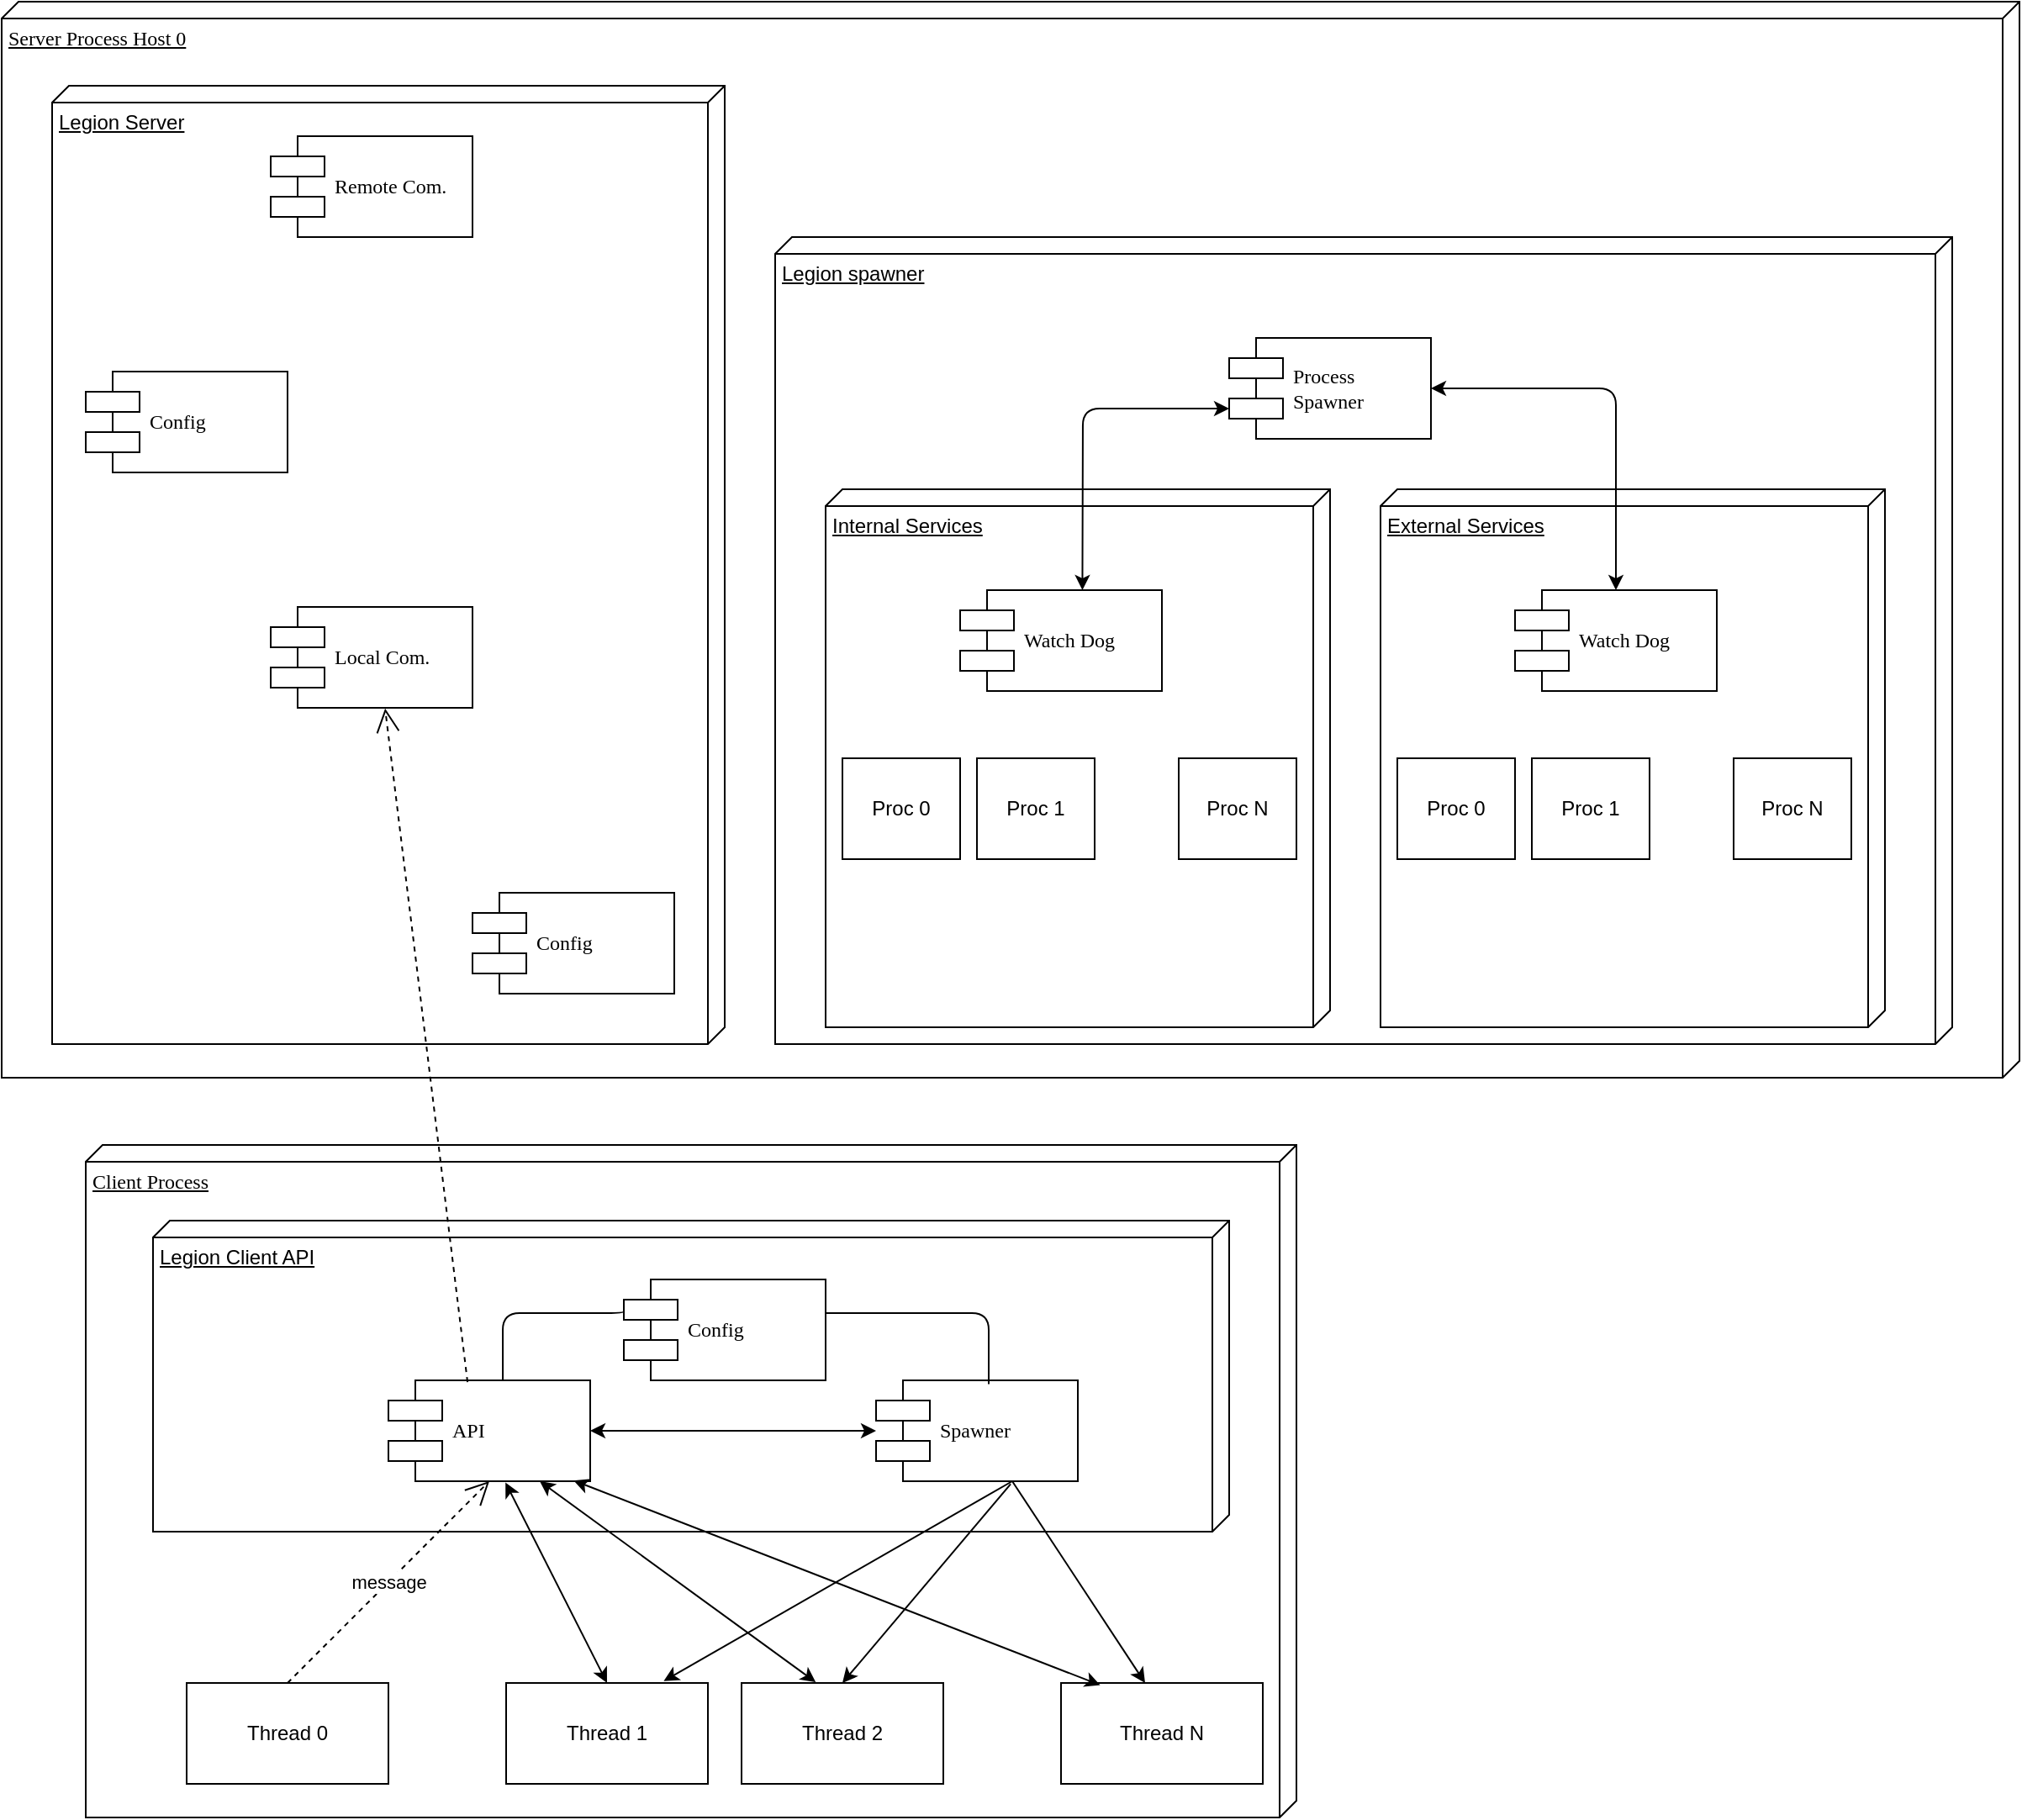 <mxfile version="14.0.4" type="github">
  <diagram name="Page-1" id="5f0bae14-7c28-e335-631c-24af17079c00">
    <mxGraphModel dx="1730" dy="1762" grid="1" gridSize="10" guides="1" tooltips="1" connect="1" arrows="1" fold="1" page="1" pageScale="1" pageWidth="1100" pageHeight="850" background="#ffffff" math="0" shadow="0">
      <root>
        <mxCell id="0" />
        <mxCell id="1" parent="0" />
        <mxCell id="39150e848f15840c-2" value="Server Process Host 0" style="verticalAlign=top;align=left;spacingTop=8;spacingLeft=2;spacingRight=12;shape=cube;size=10;direction=south;fontStyle=4;html=1;rounded=0;shadow=0;comic=0;labelBackgroundColor=none;strokeWidth=1;fontFamily=Verdana;fontSize=12" parent="1" vertex="1">
          <mxGeometry x="40" y="-300" width="1200" height="640" as="geometry" />
        </mxCell>
        <mxCell id="0ii-ccTd-l-h79eg6bcx-12" value="Legion Server" style="verticalAlign=top;align=left;spacingTop=8;spacingLeft=2;spacingRight=12;shape=cube;size=10;direction=south;fontStyle=4;html=1;" vertex="1" parent="1">
          <mxGeometry x="70" y="-250" width="400" height="570" as="geometry" />
        </mxCell>
        <mxCell id="39150e848f15840c-3" value="&lt;div&gt;Client Process&lt;/div&gt;&lt;div&gt;&lt;br&gt;&lt;/div&gt;" style="verticalAlign=top;align=left;spacingTop=8;spacingLeft=2;spacingRight=12;shape=cube;size=10;direction=south;fontStyle=4;html=1;rounded=0;shadow=0;comic=0;labelBackgroundColor=none;strokeWidth=1;fontFamily=Verdana;fontSize=12" parent="1" vertex="1">
          <mxGeometry x="90" y="380" width="720" height="400" as="geometry" />
        </mxCell>
        <mxCell id="Yd3JvetM3iYtgjSBkwo9-7" value="Legion Client API" style="verticalAlign=top;align=left;spacingTop=8;spacingLeft=2;spacingRight=12;shape=cube;size=10;direction=south;fontStyle=4;html=1;" parent="1" vertex="1">
          <mxGeometry x="130" y="425" width="640" height="185" as="geometry" />
        </mxCell>
        <mxCell id="39150e848f15840c-7" value="Local Com." style="shape=component;align=left;spacingLeft=36;rounded=0;shadow=0;comic=0;labelBackgroundColor=none;strokeWidth=1;fontFamily=Verdana;fontSize=12;html=1;" parent="1" vertex="1">
          <mxGeometry x="200" y="60" width="120" height="60" as="geometry" />
        </mxCell>
        <mxCell id="39150e848f15840c-10" value="API" style="shape=component;align=left;spacingLeft=36;rounded=0;shadow=0;comic=0;labelBackgroundColor=none;strokeWidth=1;fontFamily=Verdana;fontSize=12;html=1;" parent="1" vertex="1">
          <mxGeometry x="270" y="520" width="120" height="60" as="geometry" />
        </mxCell>
        <mxCell id="Yd3JvetM3iYtgjSBkwo9-2" value="Config" style="shape=component;align=left;spacingLeft=36;rounded=0;shadow=0;comic=0;labelBackgroundColor=none;strokeWidth=1;fontFamily=Verdana;fontSize=12;html=1;" parent="1" vertex="1">
          <mxGeometry x="410" y="460" width="120" height="60" as="geometry" />
        </mxCell>
        <mxCell id="Yd3JvetM3iYtgjSBkwo9-3" value="Spawner" style="shape=component;align=left;spacingLeft=36;rounded=0;shadow=0;comic=0;labelBackgroundColor=none;strokeWidth=1;fontFamily=Verdana;fontSize=12;html=1;" parent="1" vertex="1">
          <mxGeometry x="560" y="520" width="120" height="60" as="geometry" />
        </mxCell>
        <mxCell id="Yd3JvetM3iYtgjSBkwo9-12" value="message" style="endArrow=open;endSize=12;dashed=1;html=1;exitX=0.5;exitY=0;exitDx=0;exitDy=0;entryX=0.5;entryY=1;entryDx=0;entryDy=0;" parent="1" target="39150e848f15840c-10" edge="1">
          <mxGeometry width="160" relative="1" as="geometry">
            <mxPoint x="210" y="700" as="sourcePoint" />
            <mxPoint x="380" y="640" as="targetPoint" />
          </mxGeometry>
        </mxCell>
        <mxCell id="Yd3JvetM3iYtgjSBkwo9-17" value="" style="endArrow=classic;html=1;entryX=0.781;entryY=-0.019;entryDx=0;entryDy=0;entryPerimeter=0;exitX=0.675;exitY=1;exitDx=0;exitDy=0;exitPerimeter=0;" parent="1" source="Yd3JvetM3iYtgjSBkwo9-3" target="0ii-ccTd-l-h79eg6bcx-3" edge="1">
          <mxGeometry width="50" height="50" relative="1" as="geometry">
            <mxPoint x="870" y="670" as="sourcePoint" />
            <mxPoint x="433.04" y="703" as="targetPoint" />
          </mxGeometry>
        </mxCell>
        <mxCell id="Yd3JvetM3iYtgjSBkwo9-18" value="" style="endArrow=classic;html=1;entryX=0.5;entryY=0;entryDx=0;entryDy=0;exitX=0.667;exitY=1.028;exitDx=0;exitDy=0;exitPerimeter=0;" parent="1" source="Yd3JvetM3iYtgjSBkwo9-3" edge="1">
          <mxGeometry width="50" height="50" relative="1" as="geometry">
            <mxPoint x="642" y="581" as="sourcePoint" />
            <mxPoint x="540" y="700" as="targetPoint" />
          </mxGeometry>
        </mxCell>
        <mxCell id="Yd3JvetM3iYtgjSBkwo9-19" value="" style="endArrow=classic;html=1;entryX=0.5;entryY=0;entryDx=0;entryDy=0;exitX=0.675;exitY=1;exitDx=0;exitDy=0;exitPerimeter=0;" parent="1" source="Yd3JvetM3iYtgjSBkwo9-3" edge="1">
          <mxGeometry width="50" height="50" relative="1" as="geometry">
            <mxPoint x="641.04" y="587" as="sourcePoint" />
            <mxPoint x="720" y="700" as="targetPoint" />
          </mxGeometry>
        </mxCell>
        <mxCell id="Yd3JvetM3iYtgjSBkwo9-20" value="" style="endArrow=classic;startArrow=classic;html=1;" parent="1" source="39150e848f15840c-10" target="Yd3JvetM3iYtgjSBkwo9-3" edge="1">
          <mxGeometry width="50" height="50" relative="1" as="geometry">
            <mxPoint x="460" y="600" as="sourcePoint" />
            <mxPoint x="510" y="550" as="targetPoint" />
          </mxGeometry>
        </mxCell>
        <mxCell id="Yd3JvetM3iYtgjSBkwo9-25" value="" style="endArrow=none;html=1;edgeStyle=orthogonalEdgeStyle;exitX=0.567;exitY=0.007;exitDx=0;exitDy=0;exitPerimeter=0;entryX=0;entryY=0.3;entryDx=0;entryDy=0;" parent="1" source="39150e848f15840c-10" target="Yd3JvetM3iYtgjSBkwo9-2" edge="1">
          <mxGeometry relative="1" as="geometry">
            <mxPoint x="300" y="510" as="sourcePoint" />
            <mxPoint x="460" y="510" as="targetPoint" />
            <Array as="points">
              <mxPoint x="338" y="480" />
              <mxPoint x="410" y="480" />
            </Array>
          </mxGeometry>
        </mxCell>
        <mxCell id="Yd3JvetM3iYtgjSBkwo9-28" value="" style="endArrow=none;html=1;edgeStyle=orthogonalEdgeStyle;exitX=1;exitY=0.333;exitDx=0;exitDy=0;exitPerimeter=0;entryX=0.556;entryY=0.039;entryDx=0;entryDy=0;entryPerimeter=0;" parent="1" source="Yd3JvetM3iYtgjSBkwo9-2" target="Yd3JvetM3iYtgjSBkwo9-3" edge="1">
          <mxGeometry relative="1" as="geometry">
            <mxPoint x="560" y="480" as="sourcePoint" />
            <mxPoint x="720" y="480" as="targetPoint" />
            <Array as="points">
              <mxPoint x="627" y="480" />
              <mxPoint x="627" y="522" />
            </Array>
          </mxGeometry>
        </mxCell>
        <mxCell id="Yd3JvetM3iYtgjSBkwo9-32" value="" style="endArrow=open;endSize=12;dashed=1;html=1;exitX=0.392;exitY=0.017;exitDx=0;exitDy=0;exitPerimeter=0;entryX=0.567;entryY=1.007;entryDx=0;entryDy=0;entryPerimeter=0;" parent="1" source="39150e848f15840c-10" target="39150e848f15840c-7" edge="1">
          <mxGeometry width="160" relative="1" as="geometry">
            <mxPoint x="170" y="290" as="sourcePoint" />
            <mxPoint x="330" y="290" as="targetPoint" />
          </mxGeometry>
        </mxCell>
        <mxCell id="0ii-ccTd-l-h79eg6bcx-2" value="&lt;div&gt;Thread 0&lt;/div&gt;" style="rounded=0;whiteSpace=wrap;html=1;" vertex="1" parent="1">
          <mxGeometry x="150" y="700" width="120" height="60" as="geometry" />
        </mxCell>
        <mxCell id="0ii-ccTd-l-h79eg6bcx-3" value="&lt;div&gt;Thread 1&lt;br&gt;&lt;/div&gt;" style="rounded=0;whiteSpace=wrap;html=1;" vertex="1" parent="1">
          <mxGeometry x="340" y="700" width="120" height="60" as="geometry" />
        </mxCell>
        <mxCell id="0ii-ccTd-l-h79eg6bcx-4" value="&lt;div&gt;Thread 2&lt;br&gt;&lt;/div&gt;" style="rounded=0;whiteSpace=wrap;html=1;" vertex="1" parent="1">
          <mxGeometry x="480" y="700" width="120" height="60" as="geometry" />
        </mxCell>
        <mxCell id="0ii-ccTd-l-h79eg6bcx-5" value="&lt;div&gt;Thread N&lt;br&gt;&lt;/div&gt;" style="rounded=0;whiteSpace=wrap;html=1;" vertex="1" parent="1">
          <mxGeometry x="670" y="700" width="120" height="60" as="geometry" />
        </mxCell>
        <mxCell id="0ii-ccTd-l-h79eg6bcx-7" value="" style="endArrow=classic;startArrow=classic;html=1;exitX=0.5;exitY=0;exitDx=0;exitDy=0;entryX=0.58;entryY=1.012;entryDx=0;entryDy=0;entryPerimeter=0;" edge="1" parent="1" source="0ii-ccTd-l-h79eg6bcx-3" target="39150e848f15840c-10">
          <mxGeometry width="50" height="50" relative="1" as="geometry">
            <mxPoint x="350" y="670" as="sourcePoint" />
            <mxPoint x="400" y="620" as="targetPoint" />
          </mxGeometry>
        </mxCell>
        <mxCell id="0ii-ccTd-l-h79eg6bcx-8" value="" style="endArrow=classic;startArrow=classic;html=1;exitX=0.368;exitY=-0.007;exitDx=0;exitDy=0;exitPerimeter=0;entryX=0.75;entryY=1;entryDx=0;entryDy=0;" edge="1" parent="1" source="0ii-ccTd-l-h79eg6bcx-4" target="39150e848f15840c-10">
          <mxGeometry width="50" height="50" relative="1" as="geometry">
            <mxPoint x="440" y="640" as="sourcePoint" />
            <mxPoint x="490" y="590" as="targetPoint" />
          </mxGeometry>
        </mxCell>
        <mxCell id="0ii-ccTd-l-h79eg6bcx-9" value="" style="endArrow=classic;startArrow=classic;html=1;exitX=0.194;exitY=0.021;exitDx=0;exitDy=0;exitPerimeter=0;entryX=0.918;entryY=0.993;entryDx=0;entryDy=0;entryPerimeter=0;" edge="1" parent="1" source="0ii-ccTd-l-h79eg6bcx-5" target="39150e848f15840c-10">
          <mxGeometry width="50" height="50" relative="1" as="geometry">
            <mxPoint x="490" y="630" as="sourcePoint" />
            <mxPoint x="540" y="580" as="targetPoint" />
          </mxGeometry>
        </mxCell>
        <mxCell id="0ii-ccTd-l-h79eg6bcx-10" value="Config" style="shape=component;align=left;spacingLeft=36;rounded=0;shadow=0;comic=0;labelBackgroundColor=none;strokeWidth=1;fontFamily=Verdana;fontSize=12;html=1;" vertex="1" parent="1">
          <mxGeometry x="90" y="-80" width="120" height="60" as="geometry" />
        </mxCell>
        <mxCell id="0ii-ccTd-l-h79eg6bcx-11" value="Remote Com." style="shape=component;align=left;spacingLeft=36;rounded=0;shadow=0;comic=0;labelBackgroundColor=none;strokeWidth=1;fontFamily=Verdana;fontSize=12;html=1;" vertex="1" parent="1">
          <mxGeometry x="200" y="-220" width="120" height="60" as="geometry" />
        </mxCell>
        <mxCell id="0ii-ccTd-l-h79eg6bcx-13" value="&lt;div&gt;Legion spawner&lt;/div&gt;" style="verticalAlign=top;align=left;spacingTop=8;spacingLeft=2;spacingRight=12;shape=cube;size=10;direction=south;fontStyle=4;html=1;" vertex="1" parent="1">
          <mxGeometry x="500" y="-160" width="700" height="480" as="geometry" />
        </mxCell>
        <mxCell id="0ii-ccTd-l-h79eg6bcx-14" value="Internal Services" style="verticalAlign=top;align=left;spacingTop=8;spacingLeft=2;spacingRight=12;shape=cube;size=10;direction=south;fontStyle=4;html=1;" vertex="1" parent="1">
          <mxGeometry x="530" y="-10" width="300" height="320" as="geometry" />
        </mxCell>
        <mxCell id="0ii-ccTd-l-h79eg6bcx-15" value="External Services" style="verticalAlign=top;align=left;spacingTop=8;spacingLeft=2;spacingRight=12;shape=cube;size=10;direction=south;fontStyle=4;html=1;" vertex="1" parent="1">
          <mxGeometry x="860" y="-10" width="300" height="320" as="geometry" />
        </mxCell>
        <mxCell id="0ii-ccTd-l-h79eg6bcx-16" value="Proc 0" style="rounded=0;whiteSpace=wrap;html=1;" vertex="1" parent="1">
          <mxGeometry x="540" y="150" width="70" height="60" as="geometry" />
        </mxCell>
        <mxCell id="0ii-ccTd-l-h79eg6bcx-17" value="Proc 1" style="rounded=0;whiteSpace=wrap;html=1;" vertex="1" parent="1">
          <mxGeometry x="620" y="150" width="70" height="60" as="geometry" />
        </mxCell>
        <mxCell id="0ii-ccTd-l-h79eg6bcx-18" value="Proc N" style="rounded=0;whiteSpace=wrap;html=1;" vertex="1" parent="1">
          <mxGeometry x="740" y="150" width="70" height="60" as="geometry" />
        </mxCell>
        <mxCell id="0ii-ccTd-l-h79eg6bcx-19" value="Proc 0" style="rounded=0;whiteSpace=wrap;html=1;" vertex="1" parent="1">
          <mxGeometry x="870" y="150" width="70" height="60" as="geometry" />
        </mxCell>
        <mxCell id="0ii-ccTd-l-h79eg6bcx-20" value="Proc 1" style="rounded=0;whiteSpace=wrap;html=1;" vertex="1" parent="1">
          <mxGeometry x="950" y="150" width="70" height="60" as="geometry" />
        </mxCell>
        <mxCell id="0ii-ccTd-l-h79eg6bcx-21" value="Proc N" style="rounded=0;whiteSpace=wrap;html=1;" vertex="1" parent="1">
          <mxGeometry x="1070" y="150" width="70" height="60" as="geometry" />
        </mxCell>
        <mxCell id="0ii-ccTd-l-h79eg6bcx-22" value="Config" style="shape=component;align=left;spacingLeft=36;rounded=0;shadow=0;comic=0;labelBackgroundColor=none;strokeWidth=1;fontFamily=Verdana;fontSize=12;html=1;" vertex="1" parent="1">
          <mxGeometry x="320" y="230" width="120" height="60" as="geometry" />
        </mxCell>
        <mxCell id="0ii-ccTd-l-h79eg6bcx-24" value="&lt;div&gt;Process&lt;/div&gt;&lt;div&gt;Spawner&lt;/div&gt;" style="shape=component;align=left;spacingLeft=36;rounded=0;shadow=0;comic=0;labelBackgroundColor=none;strokeWidth=1;fontFamily=Verdana;fontSize=12;html=1;" vertex="1" parent="1">
          <mxGeometry x="770" y="-100" width="120" height="60" as="geometry" />
        </mxCell>
        <mxCell id="0ii-ccTd-l-h79eg6bcx-25" value="Watch Dog" style="shape=component;align=left;spacingLeft=36;rounded=0;shadow=0;comic=0;labelBackgroundColor=none;strokeWidth=1;fontFamily=Verdana;fontSize=12;html=1;" vertex="1" parent="1">
          <mxGeometry x="610" y="50" width="120" height="60" as="geometry" />
        </mxCell>
        <mxCell id="0ii-ccTd-l-h79eg6bcx-26" value="Watch Dog" style="shape=component;align=left;spacingLeft=36;rounded=0;shadow=0;comic=0;labelBackgroundColor=none;strokeWidth=1;fontFamily=Verdana;fontSize=12;html=1;" vertex="1" parent="1">
          <mxGeometry x="940" y="50" width="120" height="60" as="geometry" />
        </mxCell>
        <mxCell id="0ii-ccTd-l-h79eg6bcx-27" value="" style="endArrow=classic;startArrow=classic;html=1;entryX=0;entryY=0.7;entryDx=0;entryDy=0;exitX=0.606;exitY=0;exitDx=0;exitDy=0;exitPerimeter=0;" edge="1" parent="1" source="0ii-ccTd-l-h79eg6bcx-25" target="0ii-ccTd-l-h79eg6bcx-24">
          <mxGeometry width="50" height="50" relative="1" as="geometry">
            <mxPoint x="730" y="50" as="sourcePoint" />
            <mxPoint x="780" as="targetPoint" />
            <Array as="points">
              <mxPoint x="683" y="-58" />
            </Array>
          </mxGeometry>
        </mxCell>
        <mxCell id="0ii-ccTd-l-h79eg6bcx-28" value="" style="endArrow=classic;startArrow=classic;html=1;exitX=0.5;exitY=0;exitDx=0;exitDy=0;entryX=1;entryY=0.5;entryDx=0;entryDy=0;" edge="1" parent="1" source="0ii-ccTd-l-h79eg6bcx-26" target="0ii-ccTd-l-h79eg6bcx-24">
          <mxGeometry width="50" height="50" relative="1" as="geometry">
            <mxPoint x="970" y="-20" as="sourcePoint" />
            <mxPoint x="1020" y="-70" as="targetPoint" />
            <Array as="points">
              <mxPoint x="1000" y="-70" />
            </Array>
          </mxGeometry>
        </mxCell>
      </root>
    </mxGraphModel>
  </diagram>
</mxfile>
